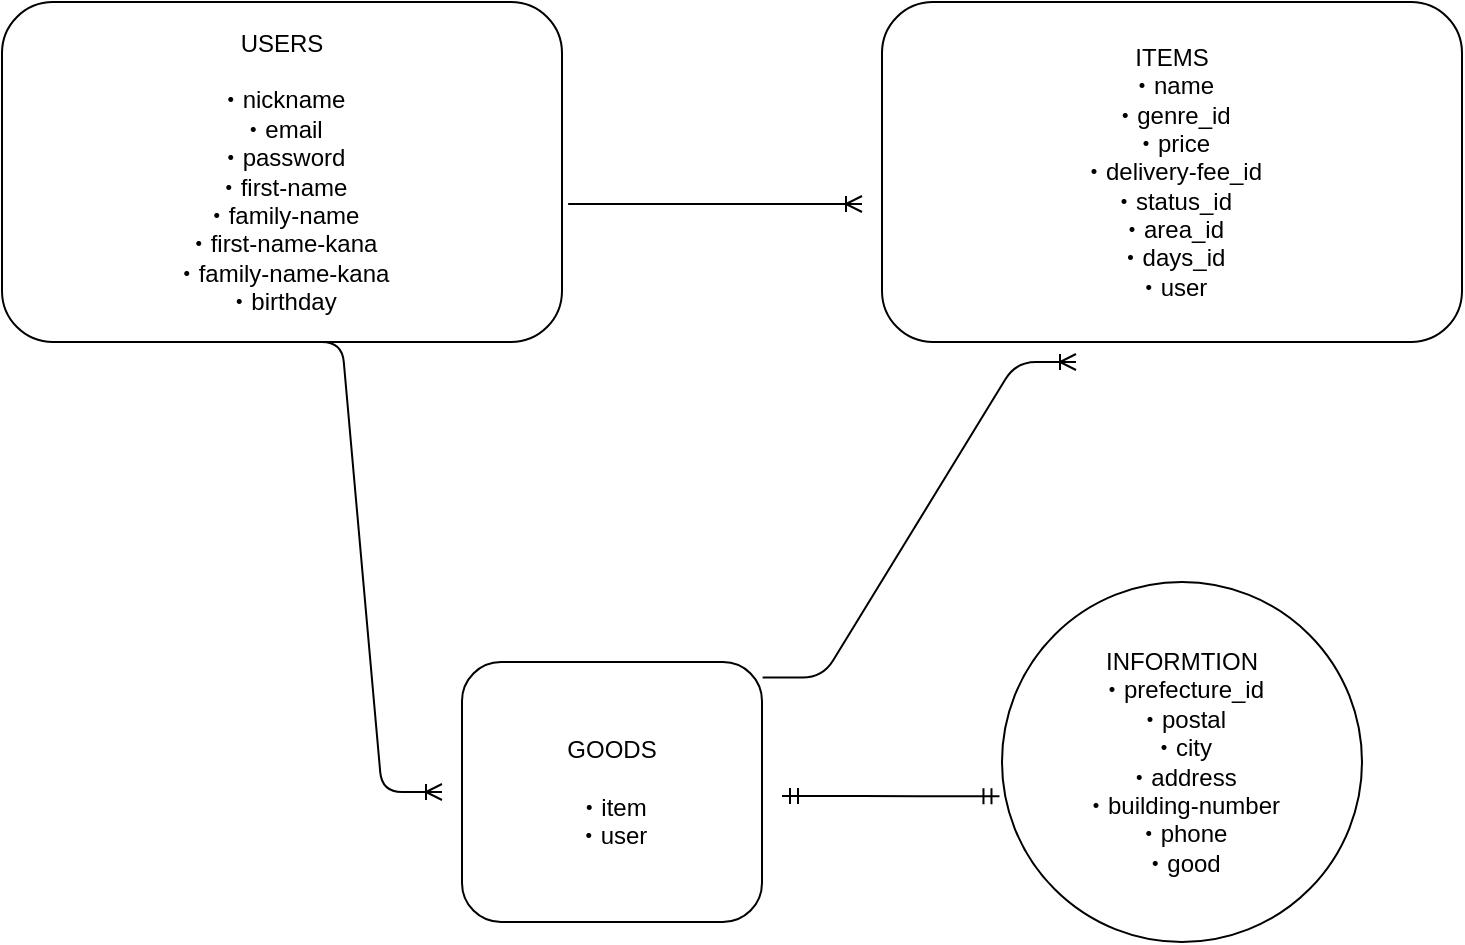 <mxfile version="13.6.5" type="github">
  <diagram id="AoNem2AF0D_MYnbLqUQu" name="Page-1">
    <mxGraphModel dx="383" dy="448" grid="1" gridSize="10" guides="1" tooltips="1" connect="1" arrows="1" fold="1" page="1" pageScale="1" pageWidth="827" pageHeight="1169" math="0" shadow="0">
      <root>
        <mxCell id="0" />
        <mxCell id="1" parent="0" />
        <mxCell id="hVk_ws01pRZrgxQy3n6z-1" value="ITEMS&lt;br&gt;・name&lt;br&gt;・genre_id&lt;br&gt;・price&lt;br&gt;・delivery-fee_id&lt;br&gt;・status_id&lt;br&gt;・area_id&lt;br&gt;・days_id&lt;br&gt;・user" style="rounded=1;whiteSpace=wrap;html=1;" parent="1" vertex="1">
          <mxGeometry x="530" y="60" width="290" height="170" as="geometry" />
        </mxCell>
        <mxCell id="hVk_ws01pRZrgxQy3n6z-2" value="USERS&lt;br&gt;&lt;br&gt;・nickname&lt;br&gt;・email&lt;br&gt;・password&lt;br&gt;・first-name&lt;br&gt;・family-name&lt;br&gt;・first-name-kana&lt;br&gt;・family-name-kana&lt;br&gt;・birthday" style="rounded=1;whiteSpace=wrap;html=1;" parent="1" vertex="1">
          <mxGeometry x="90" y="60" width="280" height="170" as="geometry" />
        </mxCell>
        <mxCell id="hVk_ws01pRZrgxQy3n6z-3" value="INFORMTION&lt;br&gt;・prefecture_id&lt;br&gt;・postal&lt;br&gt;・city&lt;br&gt;・address&lt;br&gt;・building-number&lt;br&gt;・phone&lt;br&gt;・good" style="ellipse;whiteSpace=wrap;html=1;aspect=fixed;" parent="1" vertex="1">
          <mxGeometry x="590" y="350" width="180" height="180" as="geometry" />
        </mxCell>
        <mxCell id="hVk_ws01pRZrgxQy3n6z-6" value="GOODS&lt;br&gt;&lt;br&gt;・item&lt;br&gt;・user" style="rounded=1;whiteSpace=wrap;html=1;" parent="1" vertex="1">
          <mxGeometry x="320" y="390" width="150" height="130" as="geometry" />
        </mxCell>
        <mxCell id="hVk_ws01pRZrgxQy3n6z-11" value="" style="edgeStyle=entityRelationEdgeStyle;fontSize=12;html=1;endArrow=ERoneToMany;exitX=1.011;exitY=0.594;exitDx=0;exitDy=0;exitPerimeter=0;" parent="1" source="hVk_ws01pRZrgxQy3n6z-2" edge="1">
          <mxGeometry width="100" height="100" relative="1" as="geometry">
            <mxPoint x="390" y="195" as="sourcePoint" />
            <mxPoint x="520" y="161" as="targetPoint" />
          </mxGeometry>
        </mxCell>
        <mxCell id="hVk_ws01pRZrgxQy3n6z-12" value="" style="edgeStyle=entityRelationEdgeStyle;fontSize=12;html=1;endArrow=ERmandOne;startArrow=ERmandOne;entryX=-0.007;entryY=0.595;entryDx=0;entryDy=0;entryPerimeter=0;" parent="1" target="hVk_ws01pRZrgxQy3n6z-3" edge="1">
          <mxGeometry width="100" height="100" relative="1" as="geometry">
            <mxPoint x="480" y="457" as="sourcePoint" />
            <mxPoint x="570" y="360" as="targetPoint" />
          </mxGeometry>
        </mxCell>
        <mxCell id="hVk_ws01pRZrgxQy3n6z-13" value="" style="edgeStyle=entityRelationEdgeStyle;fontSize=12;html=1;endArrow=ERoneToMany;exitX=0.5;exitY=1;exitDx=0;exitDy=0;" parent="1" source="hVk_ws01pRZrgxQy3n6z-2" edge="1">
          <mxGeometry width="100" height="100" relative="1" as="geometry">
            <mxPoint x="220" y="330" as="sourcePoint" />
            <mxPoint x="310" y="455" as="targetPoint" />
          </mxGeometry>
        </mxCell>
        <mxCell id="O4eOR0pT4zCqjQMqQ8AL-1" value="" style="edgeStyle=entityRelationEdgeStyle;fontSize=12;html=1;endArrow=ERoneToMany;exitX=1.002;exitY=0.06;exitDx=0;exitDy=0;exitPerimeter=0;" edge="1" parent="1" source="hVk_ws01pRZrgxQy3n6z-6">
          <mxGeometry width="100" height="100" relative="1" as="geometry">
            <mxPoint x="480" y="280" as="sourcePoint" />
            <mxPoint x="627" y="240" as="targetPoint" />
          </mxGeometry>
        </mxCell>
      </root>
    </mxGraphModel>
  </diagram>
</mxfile>
